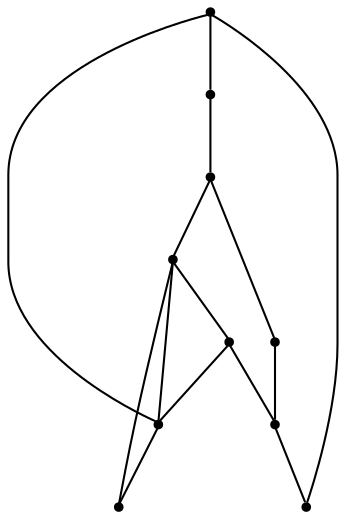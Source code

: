 graph {
  node [shape=point,comment="{\"directed\":false,\"doi\":\"10.1007/3-540-44541-2_28\",\"figure\":\"? (7)\"}"]

  v0 [pos="1106.1708132425945,978.8866551717123"]
  v1 [pos="1075.9458223978681,1020.5408604939779"]
  v2 [pos="1047.9041735331218,961.2116368611654"]
  v3 [pos="1025.5666414896648,972.574094136556"]
  v4 [pos="1079.7239621480308,889.265874226888"]
  v5 [pos="1035.8416557312014,874.4241587320963"]
  v6 [pos="1030.9926668802898,935.8075332641602"]
  v7 [pos="1009.975020090739,951.9032669067383"]
  v8 [pos="979.5541445414226,893.0533599853516"]
  v9 [pos="952.162520090739,950.0783157348633"]

  v7 -- v2 [id="-3",pos="1009.975020090739,951.9032669067383 1030.6041717529297,954.428342183431 1030.6041717529297,954.428342183431 1030.6041717529297,954.428342183431 1047.9041735331218,961.2116368611654 1047.9041735331218,961.2116368611654 1047.9041735331218,961.2116368611654"]
  v2 -- v0 [id="-4",pos="1047.9041735331218,961.2116368611654 1106.1708132425945,978.8866551717123 1106.1708132425945,978.8866551717123 1106.1708132425945,978.8866551717123"]
  v6 -- v5 [id="-6",pos="1030.9926668802898,935.8075332641602 1035.8416557312014,874.4241587320963 1035.8416557312014,874.4241587320963 1035.8416557312014,874.4241587320963"]
  v9 -- v8 [id="-9",pos="952.162520090739,950.0783157348633 951.4958699544271,928.9597742574247 962.1785265704412,907.2552578189843 979.5541445414226,893.0533599853516"]
  v8 -- v5 [id="-10",pos="979.5541445414226,893.0533599853516 993.1487336364667,880.2623309809994 1011.5326089991518,872.8365453084309 1035.8416557312014,874.4241587320963"]
  v7 -- v6 [id="-15",pos="1009.975020090739,951.9032669067383 1011.5291595458986,943.149045308431 1019.820785522461,934.836565653483 1030.9926668802898,935.8075332641602"]
  v3 -- v7 [id="-16",pos="1025.5666414896648,972.574094136556 1019.820785522461,971.9657770792643 1011.5291595458986,963.6532974243164 1009.975020090739,951.9032669067383"]
  v6 -- v2 [id="-17",pos="1030.9926668802898,935.8075332641602 1040.2833302815757,934.836565653483 1048.5749562581382,943.149045308431 1047.9041735331218,961.2116368611654"]
  v0 -- v4 [id="-18",pos="1106.1708132425945,978.8866551717123 1110.2333068847656,971.3490676879883 1111.8000030517578,962.4407323201498 1111.8000030517578,953.1659317016602 1111.8000030517578,926.9605433927637 1099.2798309481936,903.6870910323237 1079.7239621480308,889.265874226888"]
  v5 -- v4 [id="-21",pos="1035.8416557312014,874.4241587320963 1049.7661953684305,872.836545308431 1066.4825160970736,878.8625913790103 1079.7239621480308,889.265874226888"]
  v2 -- v3 [id="-22",pos="1047.9041735331218,961.2116368611654 1048.5749562581382,963.6532974243164 1040.2833302815757,971.9657770792643 1025.5666414896648,972.574094136556"]
  v9 -- v7 [id="-23",pos="952.162520090739,950.0783157348633 1009.975020090739,951.9032669067383 1009.975020090739,951.9032669067383 1009.975020090739,951.9032669067383"]
  v0 -- v1 [id="-24",pos="1106.1708132425945,978.8866551717123 1101.5078935434217,996.4017077539118 1090.2844822301804,1010.6325213747093 1075.9458223978681,1020.5408604939779"]
  v1 -- v9 [id="-25",pos="1075.9458223978681,1020.5408604939779 1063.1012377578322,1028.6209525092975 1047.941717967643,1033.4950637817383 1031.6458384195964,1033.4950637817383 990.3792063395183,1033.4950637817383 956.3958485921224,1002.2326024373373 952.162520090739,950.0783157348633"]
}